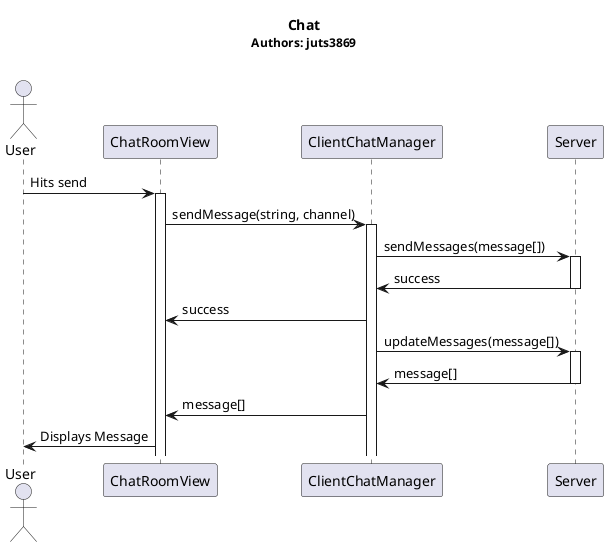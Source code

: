 @startuml
hide circle
hide empty members

Title <b>Chat</b>\n<size:12>Authors: juts3869\n

actor User
User -> ChatRoomView : Hits send
activate ChatRoomView
ChatRoomView -> ClientChatManager: sendMessage(string, channel)
activate ClientChatManager
ClientChatManager -> Server : sendMessages(message[])
activate Server
Server -> ClientChatManager : success
deactivate Server
ClientChatManager -> ChatRoomView : success


ClientChatManager -> Server: updateMessages(message[])

activate Server
Server -> ClientChatManager : message[]
deactivate Server
ClientChatManager -> ChatRoomView : message[]
ChatRoomView -> User : Displays Message

@enduml
